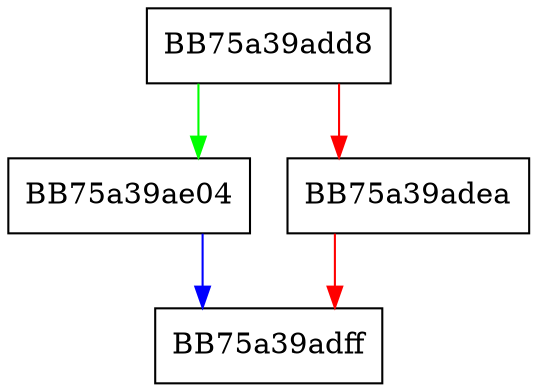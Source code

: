 digraph removeBranch {
  node [shape="box"];
  graph [splines=ortho];
  BB75a39add8 -> BB75a39ae04 [color="green"];
  BB75a39add8 -> BB75a39adea [color="red"];
  BB75a39adea -> BB75a39adff [color="red"];
  BB75a39ae04 -> BB75a39adff [color="blue"];
}
